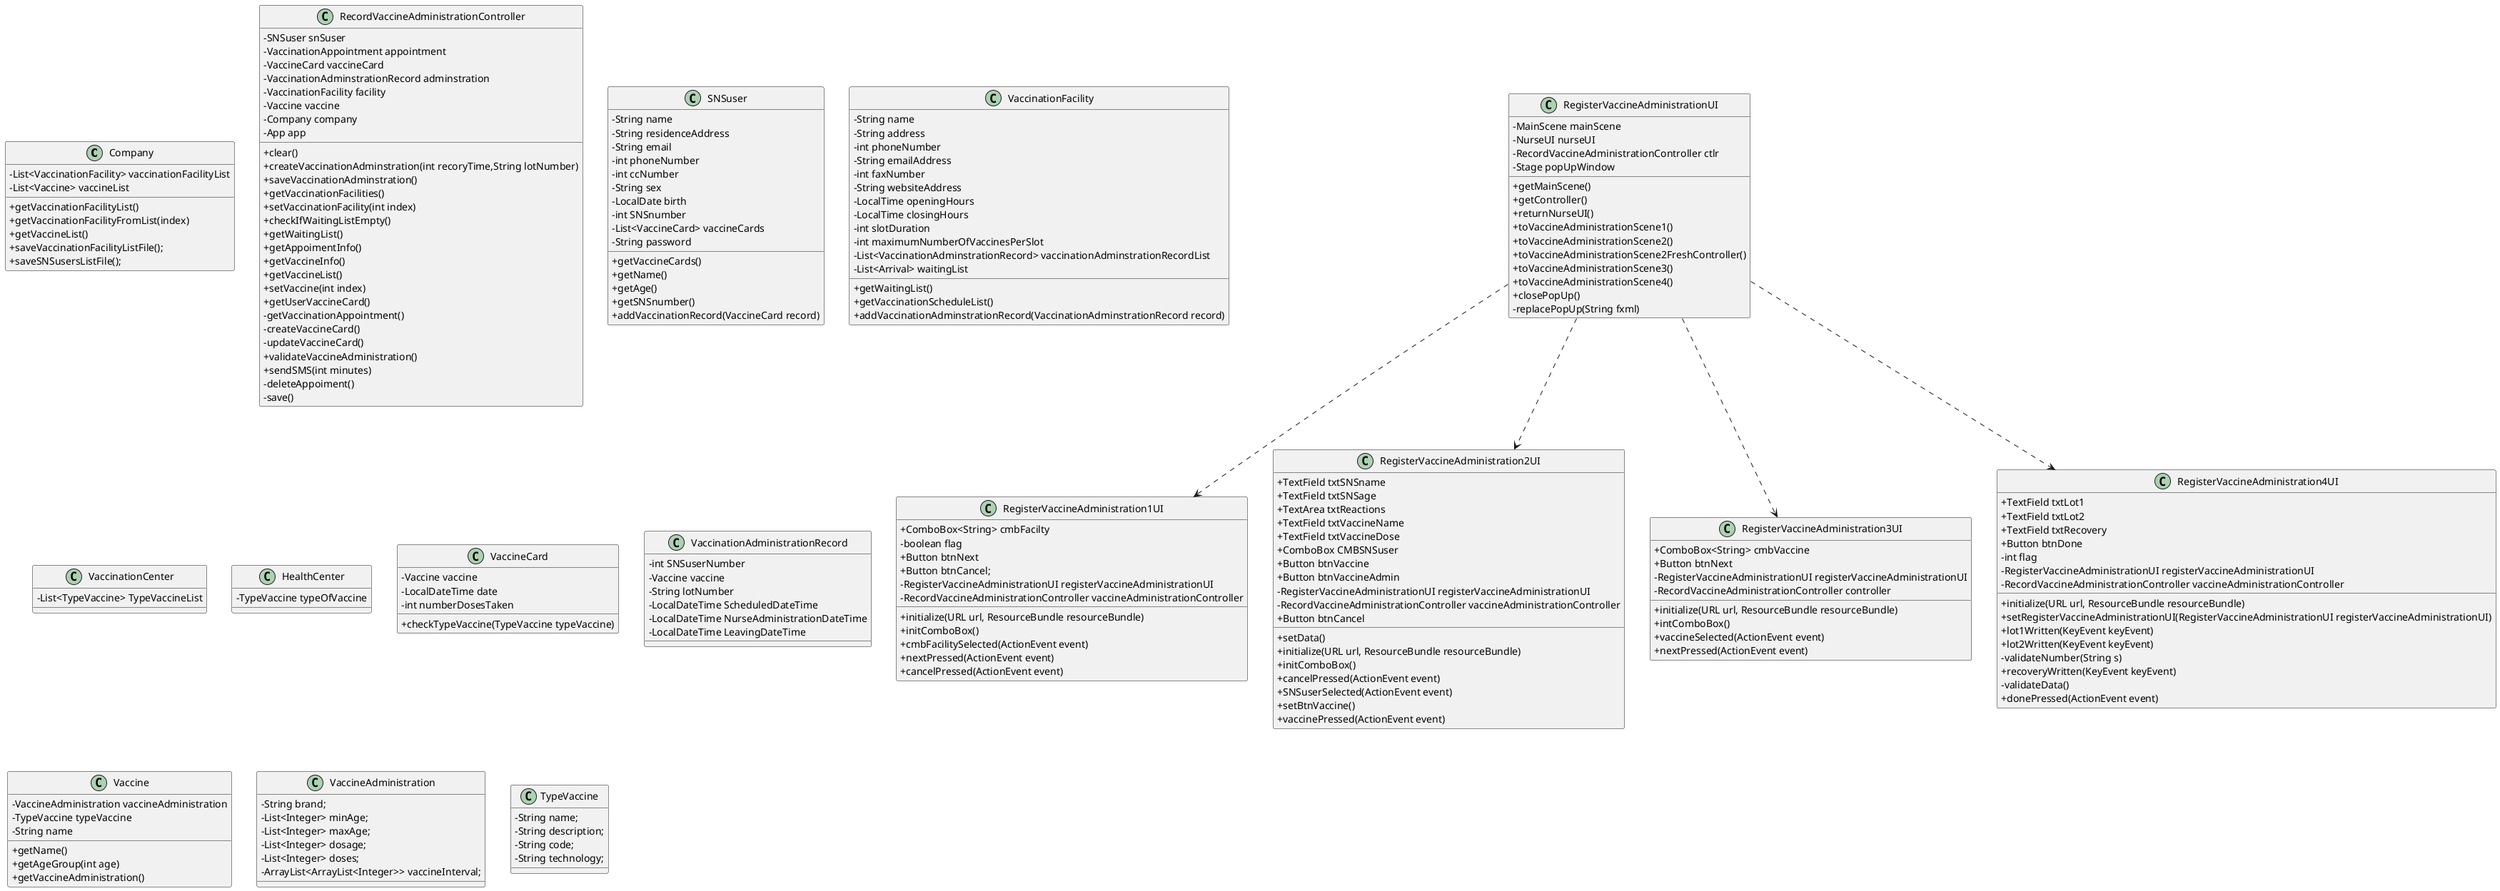 @startuml
'https://plantuml.com/class-diagram
skinparam classAttributeIconSize 0

Class Company{
-List<VaccinationFacility> vaccinationFacilityList
-List<Vaccine> vaccineList


+getVaccinationFacilityList()
+getVaccinationFacilityFromList(index)
+getVaccineList()
+saveVaccinationFacilityListFile();
+saveSNSusersListFile();
}

Class RecordVaccineAdministrationController{
-SNSuser snSuser
-VaccinationAppointment appointment
-VaccineCard vaccineCard
-VaccinationAdminstrationRecord adminstration
-VaccinationFacility facility
-Vaccine vaccine
-Company company
- App app

+clear()
+createVaccinationAdminstration(int recoryTime,String lotNumber)
+saveVaccinationAdminstration()
+getVaccinationFacilities()
+setVaccinationFacility(int index)
+checkIfWaitingListEmpty()
+getWaitingList()
+getAppoimentInfo()
+getVaccineInfo()
+getVaccineList()
+setVaccine(int index)
+getUserVaccineCard()
-getVaccinationAppointment()
-createVaccineCard()
-updateVaccineCard()
+validateVaccineAdministration()
+ sendSMS(int minutes)
-deleteAppoiment()
-save()
}


Class RegisterVaccineAdministrationUI{
-MainScene mainScene
-NurseUI nurseUI
-RecordVaccineAdministrationController ctlr
-Stage popUpWindow

+getMainScene()
+getController()
+returnNurseUI()
+toVaccineAdministrationScene1()
+toVaccineAdministrationScene2()
+toVaccineAdministrationScene2FreshController()
+toVaccineAdministrationScene3()
+toVaccineAdministrationScene4()
+closePopUp()
-replacePopUp(String fxml)
}

Class RegisterVaccineAdministration1UI{
+ComboBox<String> cmbFacilty
-boolean flag
+Button btnNext
+Button btnCancel;
-RegisterVaccineAdministrationUI registerVaccineAdministrationUI
-RecordVaccineAdministrationController vaccineAdministrationController

+initialize(URL url, ResourceBundle resourceBundle)
+initComboBox()
+cmbFacilitySelected(ActionEvent event)
+nextPressed(ActionEvent event)
+cancelPressed(ActionEvent event)
}

Class RegisterVaccineAdministration2UI{
+TextField txtSNSname
+TextField txtSNSage
+TextArea txtReactions
+TextField txtVaccineName
+TextField txtVaccineDose
+ComboBox CMBSNSuser
+Button btnVaccine
+Button btnVaccineAdmin
-RegisterVaccineAdministrationUI registerVaccineAdministrationUI
-RecordVaccineAdministrationController vaccineAdministrationController
+Button btnCancel

+setData()
+initialize(URL url, ResourceBundle resourceBundle)
+initComboBox()
+cancelPressed(ActionEvent event)
+SNSuserSelected(ActionEvent event)
+setBtnVaccine()
+vaccinePressed(ActionEvent event)
}

Class RegisterVaccineAdministration3UI{
+ComboBox<String> cmbVaccine
+Button btnNext
-RegisterVaccineAdministrationUI registerVaccineAdministrationUI
-RecordVaccineAdministrationController controller

+initialize(URL url, ResourceBundle resourceBundle)
+intComboBox()
+vaccineSelected(ActionEvent event)
+nextPressed(ActionEvent event)
}

Class RegisterVaccineAdministration4UI{
+TextField txtLot1
+TextField txtLot2
+TextField txtRecovery
+Button btnDone
-int flag
-RegisterVaccineAdministrationUI registerVaccineAdministrationUI
-RecordVaccineAdministrationController vaccineAdministrationController

+initialize(URL url, ResourceBundle resourceBundle)
+setRegisterVaccineAdministrationUI(RegisterVaccineAdministrationUI registerVaccineAdministrationUI)
+lot1Written(KeyEvent keyEvent)
+lot2Written(KeyEvent keyEvent)
-validateNumber(String s)
+recoveryWritten(KeyEvent keyEvent)
-validateData()
+donePressed(ActionEvent event)
}


Class SNSuser{
-String name
-String residenceAddress
-String email
-int phoneNumber
-int ccNumber
-String sex
-LocalDate birth
-int SNSnumber
-List<VaccineCard> vaccineCards
-String password

+getVaccineCards()
+getName()
+getAge()
+getSNSnumber()
+addVaccinationRecord(VaccineCard record)
}

Class VaccinationFacility{
-String name
-String address
-int phoneNumber
-String emailAddress
-int faxNumber
-String websiteAddress
-LocalTime openingHours
-LocalTime closingHours
-int slotDuration
-int maximumNumberOfVaccinesPerSlot
-List<VaccinationAdminstrationRecord> vaccinationAdminstrationRecordList
-List<Arrival> waitingList

+getWaitingList()
+getVaccinationScheduleList()
+addVaccinationAdminstrationRecord(VaccinationAdminstrationRecord record)
}

Class VaccinationCenter{
-List<TypeVaccine> TypeVaccineList
}

Class HealthCenter{
-TypeVaccine typeOfVaccine
}

Class VaccineCard{
-Vaccine vaccine
-LocalDateTime date
-int numberDosesTaken

+checkTypeVaccine(TypeVaccine typeVaccine)
}

Class VaccinationAdministrationRecord{
-int SNSuserNumber
-Vaccine vaccine
-String lotNumber
-LocalDateTime ScheduledDateTime
-LocalDateTime NurseAdministrationDateTime
-LocalDateTime LeavingDateTime
}

Class Vaccine{
-VaccineAdministration vaccineAdministration
-TypeVaccine typeVaccine
-String name

+getName()
+getAgeGroup(int age)
+getVaccineAdministration()
}

Class VaccineAdministration{
- String brand;
- List<Integer> minAge;
-List<Integer> maxAge;
-List<Integer> dosage;
-List<Integer> doses;
-ArrayList<ArrayList<Integer>> vaccineInterval;
}

Class TypeVaccine{
-String name;
-String description;
-String code;
-String technology;
}

RegisterVaccineAdministrationUI ..> RegisterVaccineAdministration1UI
RegisterVaccineAdministrationUI ..> RegisterVaccineAdministration2UI
RegisterVaccineAdministrationUI ..> RegisterVaccineAdministration3UI
RegisterVaccineAdministrationUI ..> RegisterVaccineAdministration4UI
@enduml